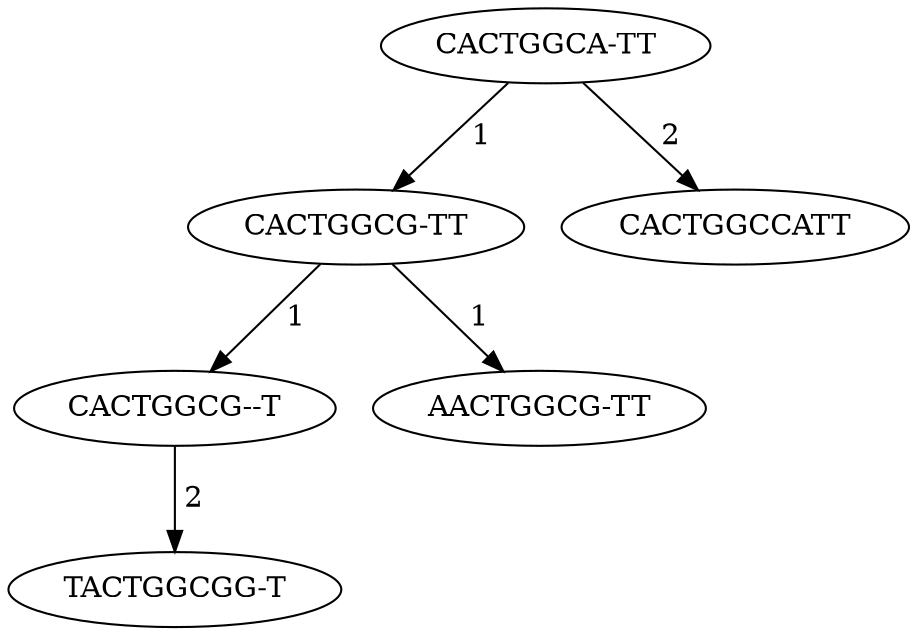digraph A {
"CACTGGCA-TT" -> "CACTGGCG-TT" [label=" 1"];
// CACTGGCATT CACTGGCGTT 1
"CACTGGCG-TT" -> "CACTGGCG--T" [label=" 1"];
// CACTGGCGTT CACTGGCGT 1
"CACTGGCG-TT" -> "AACTGGCG-TT" [label=" 1"];
// CACTGGCGTT AACTGGCGTT 1
"CACTGGCA-TT" -> "CACTGGCCATT" [label=" 2"];
// CACTGGCATT CACTGGCCATT 2
"CACTGGCG--T" -> "TACTGGCGG-T" [label=" 2"];
// CACTGGCGT TACTGGCGGT 2
}
